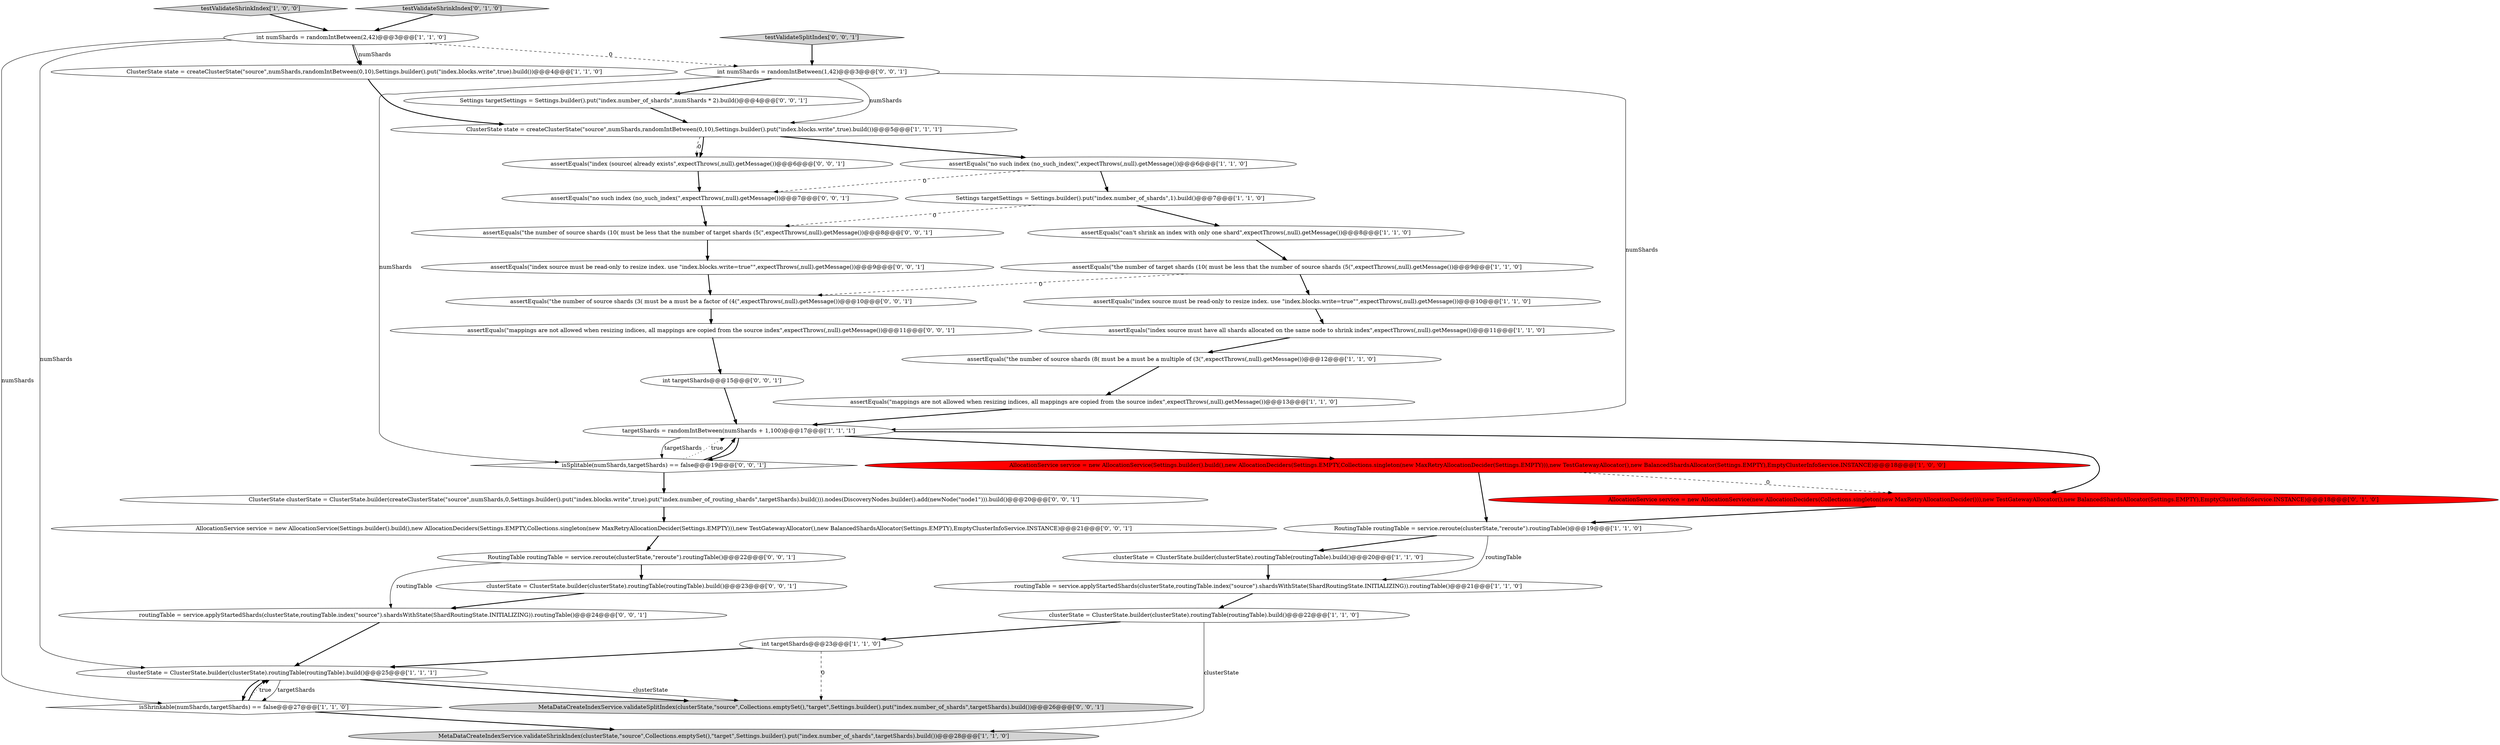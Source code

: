 digraph {
40 [style = filled, label = "RoutingTable routingTable = service.reroute(clusterState,\"reroute\").routingTable()@@@22@@@['0', '0', '1']", fillcolor = white, shape = ellipse image = "AAA0AAABBB3BBB"];
30 [style = filled, label = "int targetShards@@@15@@@['0', '0', '1']", fillcolor = white, shape = ellipse image = "AAA0AAABBB3BBB"];
8 [style = filled, label = "clusterState = ClusterState.builder(clusterState).routingTable(routingTable).build()@@@22@@@['1', '1', '0']", fillcolor = white, shape = ellipse image = "AAA0AAABBB1BBB"];
0 [style = filled, label = "ClusterState state = createClusterState(\"source\",numShards,randomIntBetween(0,10),Settings.builder().put(\"index.blocks.write\",true).build())@@@4@@@['1', '1', '0']", fillcolor = white, shape = ellipse image = "AAA0AAABBB1BBB"];
20 [style = filled, label = "RoutingTable routingTable = service.reroute(clusterState,\"reroute\").routingTable()@@@19@@@['1', '1', '0']", fillcolor = white, shape = ellipse image = "AAA0AAABBB1BBB"];
11 [style = filled, label = "assertEquals(\"index source must have all shards allocated on the same node to shrink index\",expectThrows(,null).getMessage())@@@11@@@['1', '1', '0']", fillcolor = white, shape = ellipse image = "AAA0AAABBB1BBB"];
32 [style = filled, label = "clusterState = ClusterState.builder(clusterState).routingTable(routingTable).build()@@@23@@@['0', '0', '1']", fillcolor = white, shape = ellipse image = "AAA0AAABBB3BBB"];
26 [style = filled, label = "MetaDataCreateIndexService.validateSplitIndex(clusterState,\"source\",Collections.emptySet(),\"target\",Settings.builder().put(\"index.number_of_shards\",targetShards).build())@@@26@@@['0', '0', '1']", fillcolor = lightgray, shape = ellipse image = "AAA0AAABBB3BBB"];
34 [style = filled, label = "assertEquals(\"no such index (no_such_index(\",expectThrows(,null).getMessage())@@@7@@@['0', '0', '1']", fillcolor = white, shape = ellipse image = "AAA0AAABBB3BBB"];
19 [style = filled, label = "assertEquals(\"no such index (no_such_index(\",expectThrows(,null).getMessage())@@@6@@@['1', '1', '0']", fillcolor = white, shape = ellipse image = "AAA0AAABBB1BBB"];
25 [style = filled, label = "testValidateSplitIndex['0', '0', '1']", fillcolor = lightgray, shape = diamond image = "AAA0AAABBB3BBB"];
4 [style = filled, label = "Settings targetSettings = Settings.builder().put(\"index.number_of_shards\",1).build()@@@7@@@['1', '1', '0']", fillcolor = white, shape = ellipse image = "AAA0AAABBB1BBB"];
3 [style = filled, label = "MetaDataCreateIndexService.validateShrinkIndex(clusterState,\"source\",Collections.emptySet(),\"target\",Settings.builder().put(\"index.number_of_shards\",targetShards).build())@@@28@@@['1', '1', '0']", fillcolor = lightgray, shape = ellipse image = "AAA0AAABBB1BBB"];
6 [style = filled, label = "assertEquals(\"mappings are not allowed when resizing indices, all mappings are copied from the source index\",expectThrows(,null).getMessage())@@@13@@@['1', '1', '0']", fillcolor = white, shape = ellipse image = "AAA0AAABBB1BBB"];
39 [style = filled, label = "ClusterState clusterState = ClusterState.builder(createClusterState(\"source\",numShards,0,Settings.builder().put(\"index.blocks.write\",true).put(\"index.number_of_routing_shards\",targetShards).build())).nodes(DiscoveryNodes.builder().add(newNode(\"node1\"))).build()@@@20@@@['0', '0', '1']", fillcolor = white, shape = ellipse image = "AAA0AAABBB3BBB"];
35 [style = filled, label = "routingTable = service.applyStartedShards(clusterState,routingTable.index(\"source\").shardsWithState(ShardRoutingState.INITIALIZING)).routingTable()@@@24@@@['0', '0', '1']", fillcolor = white, shape = ellipse image = "AAA0AAABBB3BBB"];
10 [style = filled, label = "testValidateShrinkIndex['1', '0', '0']", fillcolor = lightgray, shape = diamond image = "AAA0AAABBB1BBB"];
14 [style = filled, label = "int targetShards@@@23@@@['1', '1', '0']", fillcolor = white, shape = ellipse image = "AAA0AAABBB1BBB"];
9 [style = filled, label = "assertEquals(\"the number of source shards (8( must be a must be a multiple of (3(\",expectThrows(,null).getMessage())@@@12@@@['1', '1', '0']", fillcolor = white, shape = ellipse image = "AAA0AAABBB1BBB"];
1 [style = filled, label = "isShrinkable(numShards,targetShards) == false@@@27@@@['1', '1', '0']", fillcolor = white, shape = diamond image = "AAA0AAABBB1BBB"];
21 [style = filled, label = "clusterState = ClusterState.builder(clusterState).routingTable(routingTable).build()@@@25@@@['1', '1', '1']", fillcolor = white, shape = ellipse image = "AAA0AAABBB1BBB"];
16 [style = filled, label = "targetShards = randomIntBetween(numShards + 1,100)@@@17@@@['1', '1', '1']", fillcolor = white, shape = ellipse image = "AAA0AAABBB1BBB"];
23 [style = filled, label = "AllocationService service = new AllocationService(new AllocationDeciders(Collections.singleton(new MaxRetryAllocationDecider())),new TestGatewayAllocator(),new BalancedShardsAllocator(Settings.EMPTY),EmptyClusterInfoService.INSTANCE)@@@18@@@['0', '1', '0']", fillcolor = red, shape = ellipse image = "AAA1AAABBB2BBB"];
7 [style = filled, label = "assertEquals(\"the number of target shards (10( must be less that the number of source shards (5(\",expectThrows(,null).getMessage())@@@9@@@['1', '1', '0']", fillcolor = white, shape = ellipse image = "AAA0AAABBB1BBB"];
17 [style = filled, label = "ClusterState state = createClusterState(\"source\",numShards,randomIntBetween(0,10),Settings.builder().put(\"index.blocks.write\",true).build())@@@5@@@['1', '1', '1']", fillcolor = white, shape = ellipse image = "AAA0AAABBB1BBB"];
18 [style = filled, label = "routingTable = service.applyStartedShards(clusterState,routingTable.index(\"source\").shardsWithState(ShardRoutingState.INITIALIZING)).routingTable()@@@21@@@['1', '1', '0']", fillcolor = white, shape = ellipse image = "AAA0AAABBB1BBB"];
12 [style = filled, label = "int numShards = randomIntBetween(2,42)@@@3@@@['1', '1', '0']", fillcolor = white, shape = ellipse image = "AAA0AAABBB1BBB"];
2 [style = filled, label = "AllocationService service = new AllocationService(Settings.builder().build(),new AllocationDeciders(Settings.EMPTY,Collections.singleton(new MaxRetryAllocationDecider(Settings.EMPTY))),new TestGatewayAllocator(),new BalancedShardsAllocator(Settings.EMPTY),EmptyClusterInfoService.INSTANCE)@@@18@@@['1', '0', '0']", fillcolor = red, shape = ellipse image = "AAA1AAABBB1BBB"];
24 [style = filled, label = "AllocationService service = new AllocationService(Settings.builder().build(),new AllocationDeciders(Settings.EMPTY,Collections.singleton(new MaxRetryAllocationDecider(Settings.EMPTY))),new TestGatewayAllocator(),new BalancedShardsAllocator(Settings.EMPTY),EmptyClusterInfoService.INSTANCE)@@@21@@@['0', '0', '1']", fillcolor = white, shape = ellipse image = "AAA0AAABBB3BBB"];
22 [style = filled, label = "testValidateShrinkIndex['0', '1', '0']", fillcolor = lightgray, shape = diamond image = "AAA0AAABBB2BBB"];
37 [style = filled, label = "isSplitable(numShards,targetShards) == false@@@19@@@['0', '0', '1']", fillcolor = white, shape = diamond image = "AAA0AAABBB3BBB"];
5 [style = filled, label = "assertEquals(\"index source must be read-only to resize index. use \"index.blocks.write=true\"\",expectThrows(,null).getMessage())@@@10@@@['1', '1', '0']", fillcolor = white, shape = ellipse image = "AAA0AAABBB1BBB"];
15 [style = filled, label = "assertEquals(\"can't shrink an index with only one shard\",expectThrows(,null).getMessage())@@@8@@@['1', '1', '0']", fillcolor = white, shape = ellipse image = "AAA0AAABBB1BBB"];
38 [style = filled, label = "int numShards = randomIntBetween(1,42)@@@3@@@['0', '0', '1']", fillcolor = white, shape = ellipse image = "AAA0AAABBB3BBB"];
31 [style = filled, label = "assertEquals(\"the number of source shards (10( must be less that the number of target shards (5(\",expectThrows(,null).getMessage())@@@8@@@['0', '0', '1']", fillcolor = white, shape = ellipse image = "AAA0AAABBB3BBB"];
13 [style = filled, label = "clusterState = ClusterState.builder(clusterState).routingTable(routingTable).build()@@@20@@@['1', '1', '0']", fillcolor = white, shape = ellipse image = "AAA0AAABBB1BBB"];
33 [style = filled, label = "assertEquals(\"index (source( already exists\",expectThrows(,null).getMessage())@@@6@@@['0', '0', '1']", fillcolor = white, shape = ellipse image = "AAA0AAABBB3BBB"];
28 [style = filled, label = "assertEquals(\"index source must be read-only to resize index. use \"index.blocks.write=true\"\",expectThrows(,null).getMessage())@@@9@@@['0', '0', '1']", fillcolor = white, shape = ellipse image = "AAA0AAABBB3BBB"];
29 [style = filled, label = "assertEquals(\"mappings are not allowed when resizing indices, all mappings are copied from the source index\",expectThrows(,null).getMessage())@@@11@@@['0', '0', '1']", fillcolor = white, shape = ellipse image = "AAA0AAABBB3BBB"];
27 [style = filled, label = "assertEquals(\"the number of source shards (3( must be a must be a factor of (4(\",expectThrows(,null).getMessage())@@@10@@@['0', '0', '1']", fillcolor = white, shape = ellipse image = "AAA0AAABBB3BBB"];
36 [style = filled, label = "Settings targetSettings = Settings.builder().put(\"index.number_of_shards\",numShards * 2).build()@@@4@@@['0', '0', '1']", fillcolor = white, shape = ellipse image = "AAA0AAABBB3BBB"];
2->23 [style = dashed, label="0"];
12->38 [style = dashed, label="0"];
38->16 [style = solid, label="numShards"];
32->35 [style = bold, label=""];
23->20 [style = bold, label=""];
21->26 [style = solid, label="clusterState"];
2->20 [style = bold, label=""];
12->21 [style = solid, label="numShards"];
20->13 [style = bold, label=""];
16->37 [style = bold, label=""];
15->7 [style = bold, label=""];
29->30 [style = bold, label=""];
12->0 [style = solid, label="numShards"];
0->17 [style = bold, label=""];
4->15 [style = bold, label=""];
1->3 [style = bold, label=""];
21->1 [style = solid, label="targetShards"];
4->31 [style = dashed, label="0"];
8->14 [style = bold, label=""];
1->21 [style = dotted, label="true"];
38->36 [style = bold, label=""];
34->31 [style = bold, label=""];
38->37 [style = solid, label="numShards"];
17->33 [style = bold, label=""];
39->24 [style = bold, label=""];
24->40 [style = bold, label=""];
16->23 [style = bold, label=""];
17->33 [style = dashed, label="0"];
16->2 [style = bold, label=""];
11->9 [style = bold, label=""];
12->0 [style = bold, label=""];
17->19 [style = bold, label=""];
35->21 [style = bold, label=""];
16->37 [style = solid, label="targetShards"];
14->26 [style = dashed, label="0"];
9->6 [style = bold, label=""];
7->27 [style = dashed, label="0"];
37->16 [style = dotted, label="true"];
19->34 [style = dashed, label="0"];
21->26 [style = bold, label=""];
7->5 [style = bold, label=""];
37->39 [style = bold, label=""];
6->16 [style = bold, label=""];
1->21 [style = bold, label=""];
10->12 [style = bold, label=""];
22->12 [style = bold, label=""];
21->1 [style = bold, label=""];
40->32 [style = bold, label=""];
20->18 [style = solid, label="routingTable"];
5->11 [style = bold, label=""];
19->4 [style = bold, label=""];
18->8 [style = bold, label=""];
36->17 [style = bold, label=""];
31->28 [style = bold, label=""];
28->27 [style = bold, label=""];
27->29 [style = bold, label=""];
8->3 [style = solid, label="clusterState"];
30->16 [style = bold, label=""];
12->1 [style = solid, label="numShards"];
33->34 [style = bold, label=""];
38->17 [style = solid, label="numShards"];
37->16 [style = bold, label=""];
14->21 [style = bold, label=""];
13->18 [style = bold, label=""];
40->35 [style = solid, label="routingTable"];
25->38 [style = bold, label=""];
}
